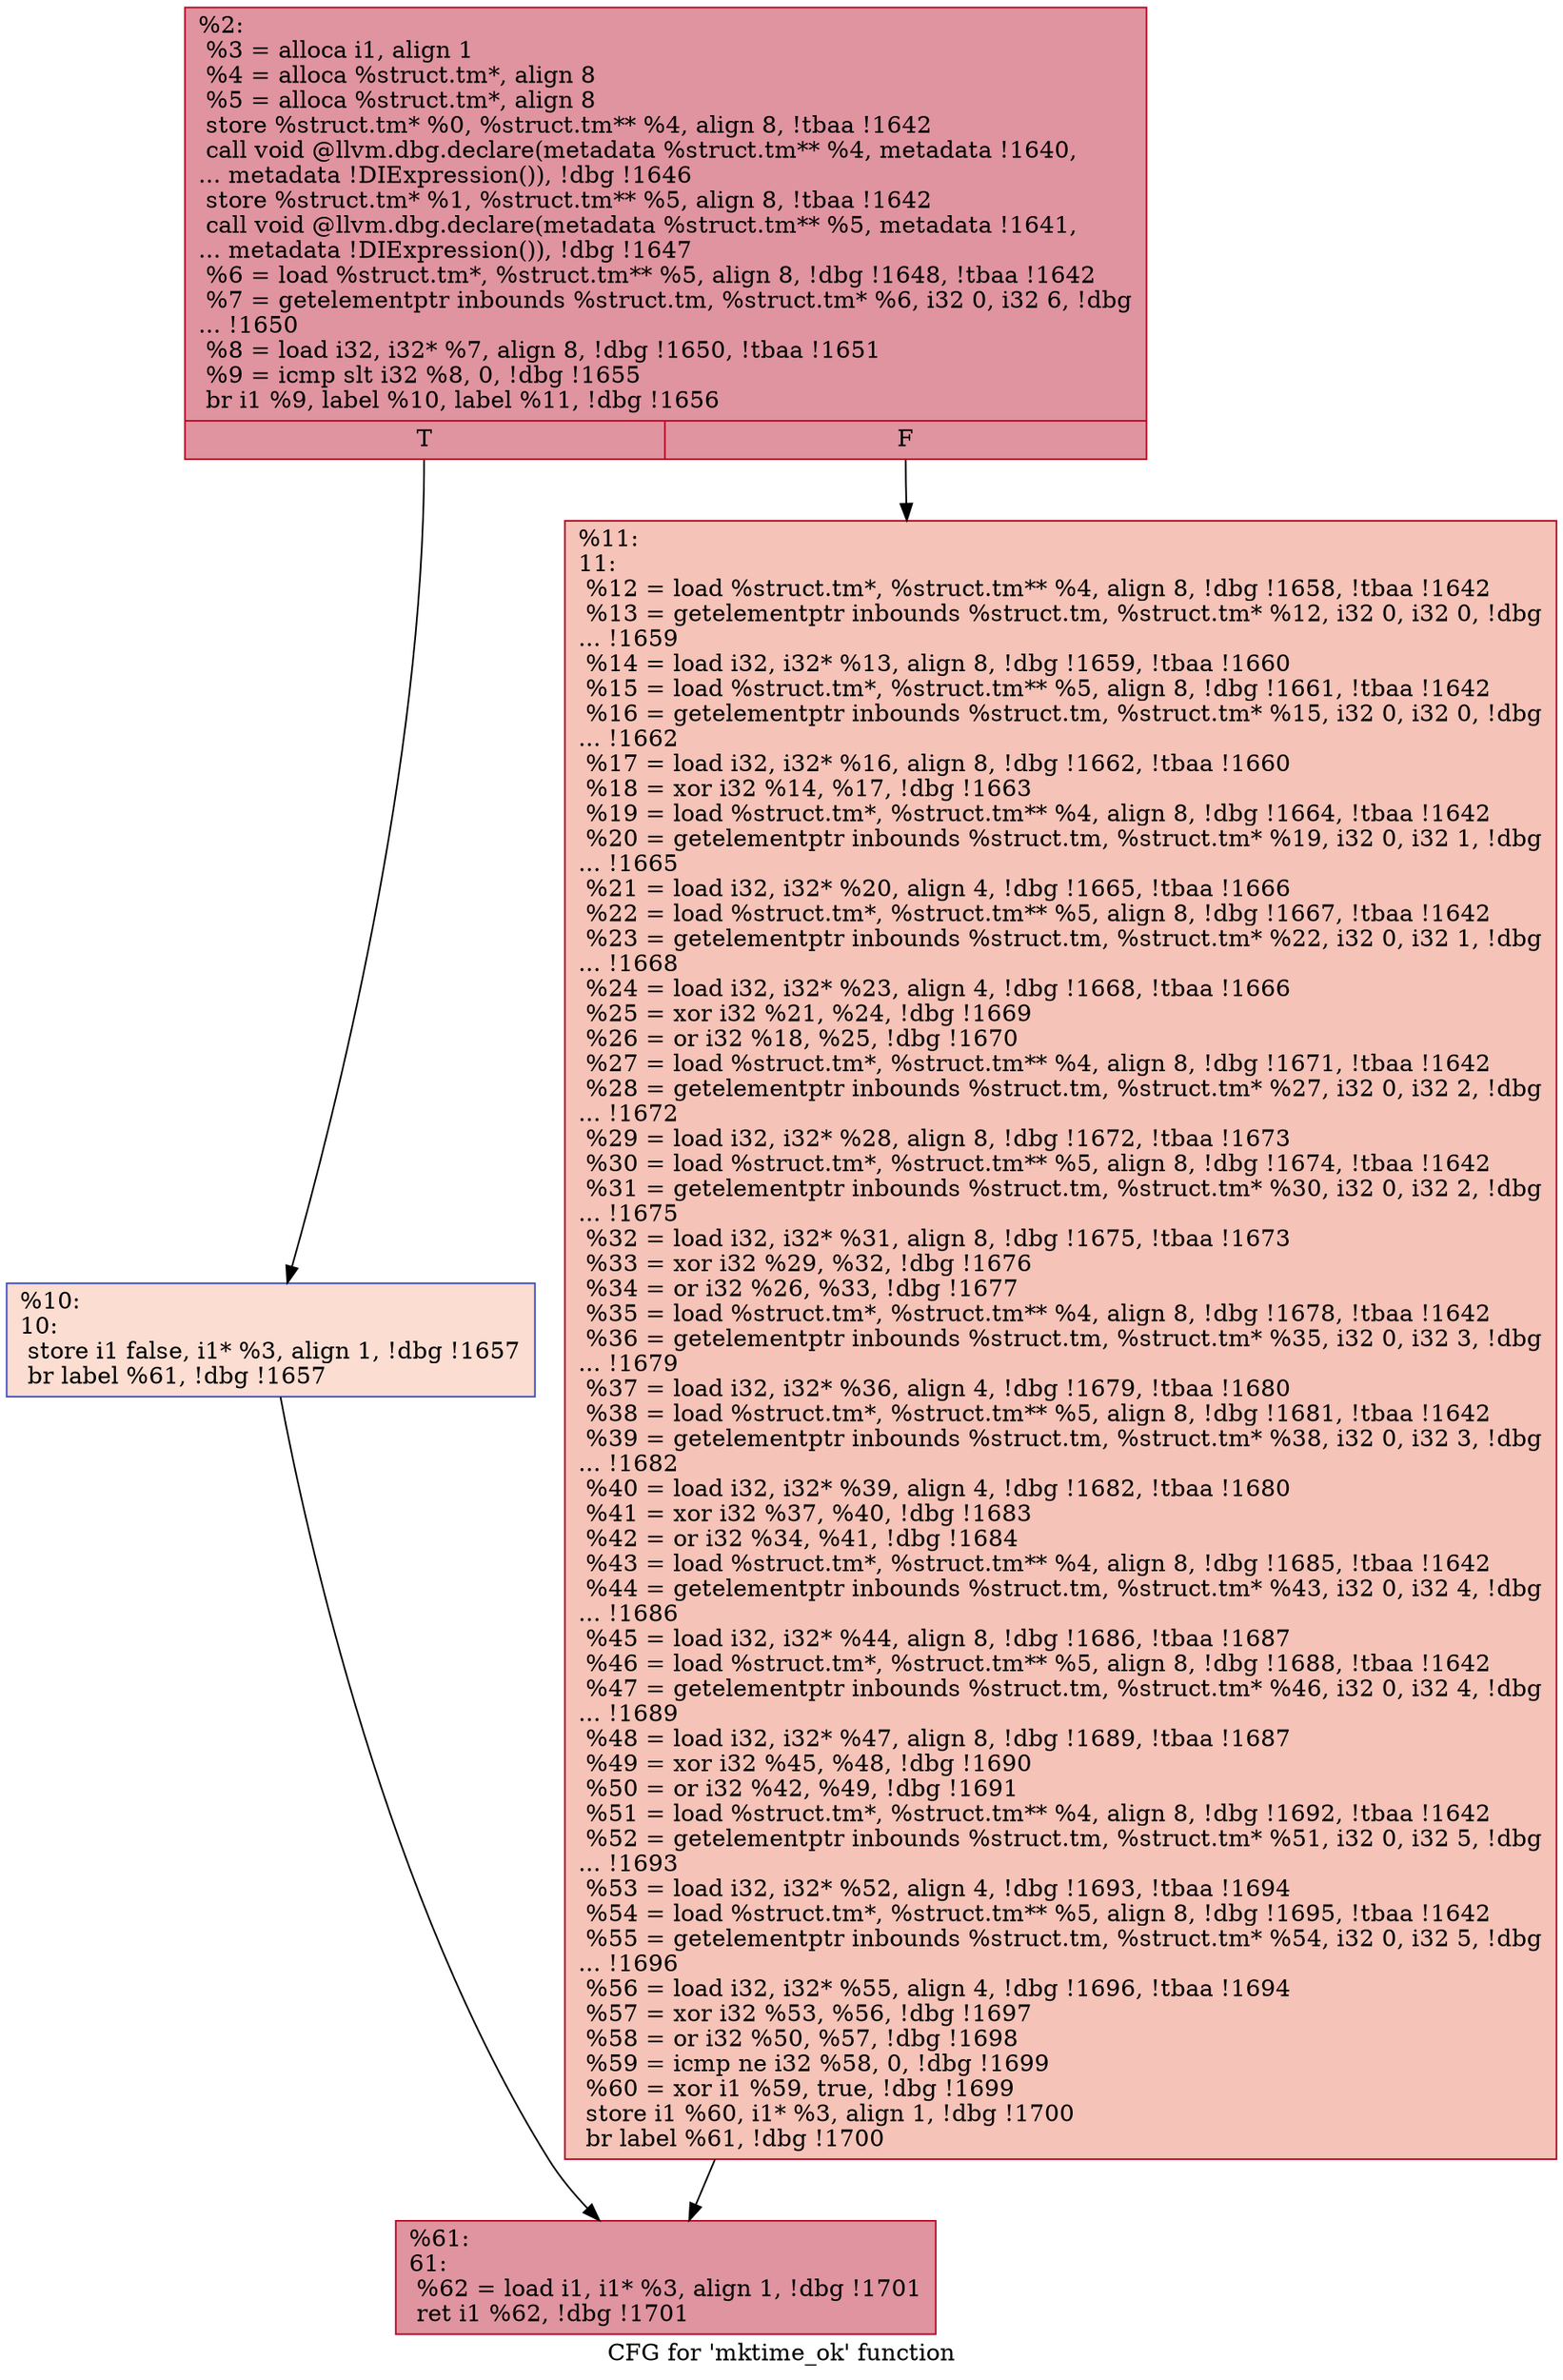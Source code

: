 digraph "CFG for 'mktime_ok' function" {
	label="CFG for 'mktime_ok' function";

	Node0x176adc0 [shape=record,color="#b70d28ff", style=filled, fillcolor="#b70d2870",label="{%2:\l  %3 = alloca i1, align 1\l  %4 = alloca %struct.tm*, align 8\l  %5 = alloca %struct.tm*, align 8\l  store %struct.tm* %0, %struct.tm** %4, align 8, !tbaa !1642\l  call void @llvm.dbg.declare(metadata %struct.tm** %4, metadata !1640,\l... metadata !DIExpression()), !dbg !1646\l  store %struct.tm* %1, %struct.tm** %5, align 8, !tbaa !1642\l  call void @llvm.dbg.declare(metadata %struct.tm** %5, metadata !1641,\l... metadata !DIExpression()), !dbg !1647\l  %6 = load %struct.tm*, %struct.tm** %5, align 8, !dbg !1648, !tbaa !1642\l  %7 = getelementptr inbounds %struct.tm, %struct.tm* %6, i32 0, i32 6, !dbg\l... !1650\l  %8 = load i32, i32* %7, align 8, !dbg !1650, !tbaa !1651\l  %9 = icmp slt i32 %8, 0, !dbg !1655\l  br i1 %9, label %10, label %11, !dbg !1656\l|{<s0>T|<s1>F}}"];
	Node0x176adc0:s0 -> Node0x176c410;
	Node0x176adc0:s1 -> Node0x176c460;
	Node0x176c410 [shape=record,color="#3d50c3ff", style=filled, fillcolor="#f7b39670",label="{%10:\l10:                                               \l  store i1 false, i1* %3, align 1, !dbg !1657\l  br label %61, !dbg !1657\l}"];
	Node0x176c410 -> Node0x176c4b0;
	Node0x176c460 [shape=record,color="#b70d28ff", style=filled, fillcolor="#e8765c70",label="{%11:\l11:                                               \l  %12 = load %struct.tm*, %struct.tm** %4, align 8, !dbg !1658, !tbaa !1642\l  %13 = getelementptr inbounds %struct.tm, %struct.tm* %12, i32 0, i32 0, !dbg\l... !1659\l  %14 = load i32, i32* %13, align 8, !dbg !1659, !tbaa !1660\l  %15 = load %struct.tm*, %struct.tm** %5, align 8, !dbg !1661, !tbaa !1642\l  %16 = getelementptr inbounds %struct.tm, %struct.tm* %15, i32 0, i32 0, !dbg\l... !1662\l  %17 = load i32, i32* %16, align 8, !dbg !1662, !tbaa !1660\l  %18 = xor i32 %14, %17, !dbg !1663\l  %19 = load %struct.tm*, %struct.tm** %4, align 8, !dbg !1664, !tbaa !1642\l  %20 = getelementptr inbounds %struct.tm, %struct.tm* %19, i32 0, i32 1, !dbg\l... !1665\l  %21 = load i32, i32* %20, align 4, !dbg !1665, !tbaa !1666\l  %22 = load %struct.tm*, %struct.tm** %5, align 8, !dbg !1667, !tbaa !1642\l  %23 = getelementptr inbounds %struct.tm, %struct.tm* %22, i32 0, i32 1, !dbg\l... !1668\l  %24 = load i32, i32* %23, align 4, !dbg !1668, !tbaa !1666\l  %25 = xor i32 %21, %24, !dbg !1669\l  %26 = or i32 %18, %25, !dbg !1670\l  %27 = load %struct.tm*, %struct.tm** %4, align 8, !dbg !1671, !tbaa !1642\l  %28 = getelementptr inbounds %struct.tm, %struct.tm* %27, i32 0, i32 2, !dbg\l... !1672\l  %29 = load i32, i32* %28, align 8, !dbg !1672, !tbaa !1673\l  %30 = load %struct.tm*, %struct.tm** %5, align 8, !dbg !1674, !tbaa !1642\l  %31 = getelementptr inbounds %struct.tm, %struct.tm* %30, i32 0, i32 2, !dbg\l... !1675\l  %32 = load i32, i32* %31, align 8, !dbg !1675, !tbaa !1673\l  %33 = xor i32 %29, %32, !dbg !1676\l  %34 = or i32 %26, %33, !dbg !1677\l  %35 = load %struct.tm*, %struct.tm** %4, align 8, !dbg !1678, !tbaa !1642\l  %36 = getelementptr inbounds %struct.tm, %struct.tm* %35, i32 0, i32 3, !dbg\l... !1679\l  %37 = load i32, i32* %36, align 4, !dbg !1679, !tbaa !1680\l  %38 = load %struct.tm*, %struct.tm** %5, align 8, !dbg !1681, !tbaa !1642\l  %39 = getelementptr inbounds %struct.tm, %struct.tm* %38, i32 0, i32 3, !dbg\l... !1682\l  %40 = load i32, i32* %39, align 4, !dbg !1682, !tbaa !1680\l  %41 = xor i32 %37, %40, !dbg !1683\l  %42 = or i32 %34, %41, !dbg !1684\l  %43 = load %struct.tm*, %struct.tm** %4, align 8, !dbg !1685, !tbaa !1642\l  %44 = getelementptr inbounds %struct.tm, %struct.tm* %43, i32 0, i32 4, !dbg\l... !1686\l  %45 = load i32, i32* %44, align 8, !dbg !1686, !tbaa !1687\l  %46 = load %struct.tm*, %struct.tm** %5, align 8, !dbg !1688, !tbaa !1642\l  %47 = getelementptr inbounds %struct.tm, %struct.tm* %46, i32 0, i32 4, !dbg\l... !1689\l  %48 = load i32, i32* %47, align 8, !dbg !1689, !tbaa !1687\l  %49 = xor i32 %45, %48, !dbg !1690\l  %50 = or i32 %42, %49, !dbg !1691\l  %51 = load %struct.tm*, %struct.tm** %4, align 8, !dbg !1692, !tbaa !1642\l  %52 = getelementptr inbounds %struct.tm, %struct.tm* %51, i32 0, i32 5, !dbg\l... !1693\l  %53 = load i32, i32* %52, align 4, !dbg !1693, !tbaa !1694\l  %54 = load %struct.tm*, %struct.tm** %5, align 8, !dbg !1695, !tbaa !1642\l  %55 = getelementptr inbounds %struct.tm, %struct.tm* %54, i32 0, i32 5, !dbg\l... !1696\l  %56 = load i32, i32* %55, align 4, !dbg !1696, !tbaa !1694\l  %57 = xor i32 %53, %56, !dbg !1697\l  %58 = or i32 %50, %57, !dbg !1698\l  %59 = icmp ne i32 %58, 0, !dbg !1699\l  %60 = xor i1 %59, true, !dbg !1699\l  store i1 %60, i1* %3, align 1, !dbg !1700\l  br label %61, !dbg !1700\l}"];
	Node0x176c460 -> Node0x176c4b0;
	Node0x176c4b0 [shape=record,color="#b70d28ff", style=filled, fillcolor="#b70d2870",label="{%61:\l61:                                               \l  %62 = load i1, i1* %3, align 1, !dbg !1701\l  ret i1 %62, !dbg !1701\l}"];
}
